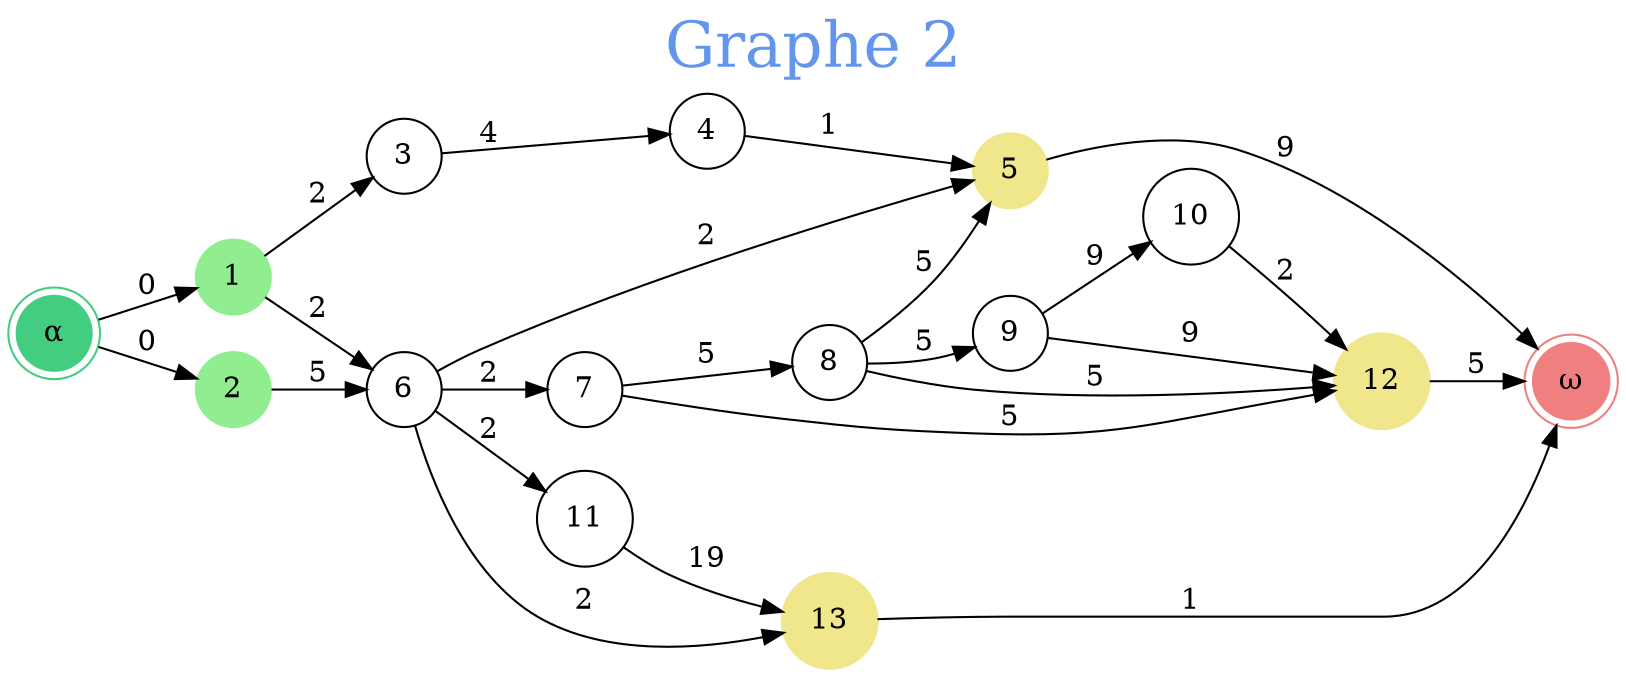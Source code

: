 // Graphe 2
digraph {
	rankdir=LR
	graph [fontcolor=cornflowerblue fontsize=30 label="Graphe 2" labelloc=t]
	0 [label="α" color=seagreen3 shape=doublecircle style=filled]
	1 [label=1 color=lightgreen shape=circle style=filled]
	2 [label=2 color=lightgreen shape=circle style=filled]
	3 [label=3 shape=circle]
	4 [label=4 shape=circle]
	5 [label=5 color=khaki shape=circle style=filled]
	6 [label=6 shape=circle]
	7 [label=7 shape=circle]
	8 [label=8 shape=circle]
	9 [label=9 shape=circle]
	10 [label=10 shape=circle]
	11 [label=11 shape=circle]
	12 [label=12 color=khaki shape=circle style=filled]
	13 [label=13 color=khaki shape=circle style=filled]
	14 [label="ω" color=lightcoral shape=doublecircle style=filled]
	0 -> 1 [label=0]
	0 -> 2 [label=0]
	1 -> 3 [label=2]
	1 -> 6 [label=2]
	2 -> 6 [label=5]
	3 -> 4 [label=4]
	4 -> 5 [label=1]
	5 -> 14 [label=9]
	6 -> 5 [label=2]
	6 -> 7 [label=2]
	6 -> 11 [label=2]
	6 -> 13 [label=2]
	7 -> 8 [label=5]
	7 -> 12 [label=5]
	8 -> 5 [label=5]
	8 -> 9 [label=5]
	8 -> 12 [label=5]
	9 -> 10 [label=9]
	9 -> 12 [label=9]
	10 -> 12 [label=2]
	11 -> 13 [label=19]
	12 -> 14 [label=5]
	13 -> 14 [label=1]
}
